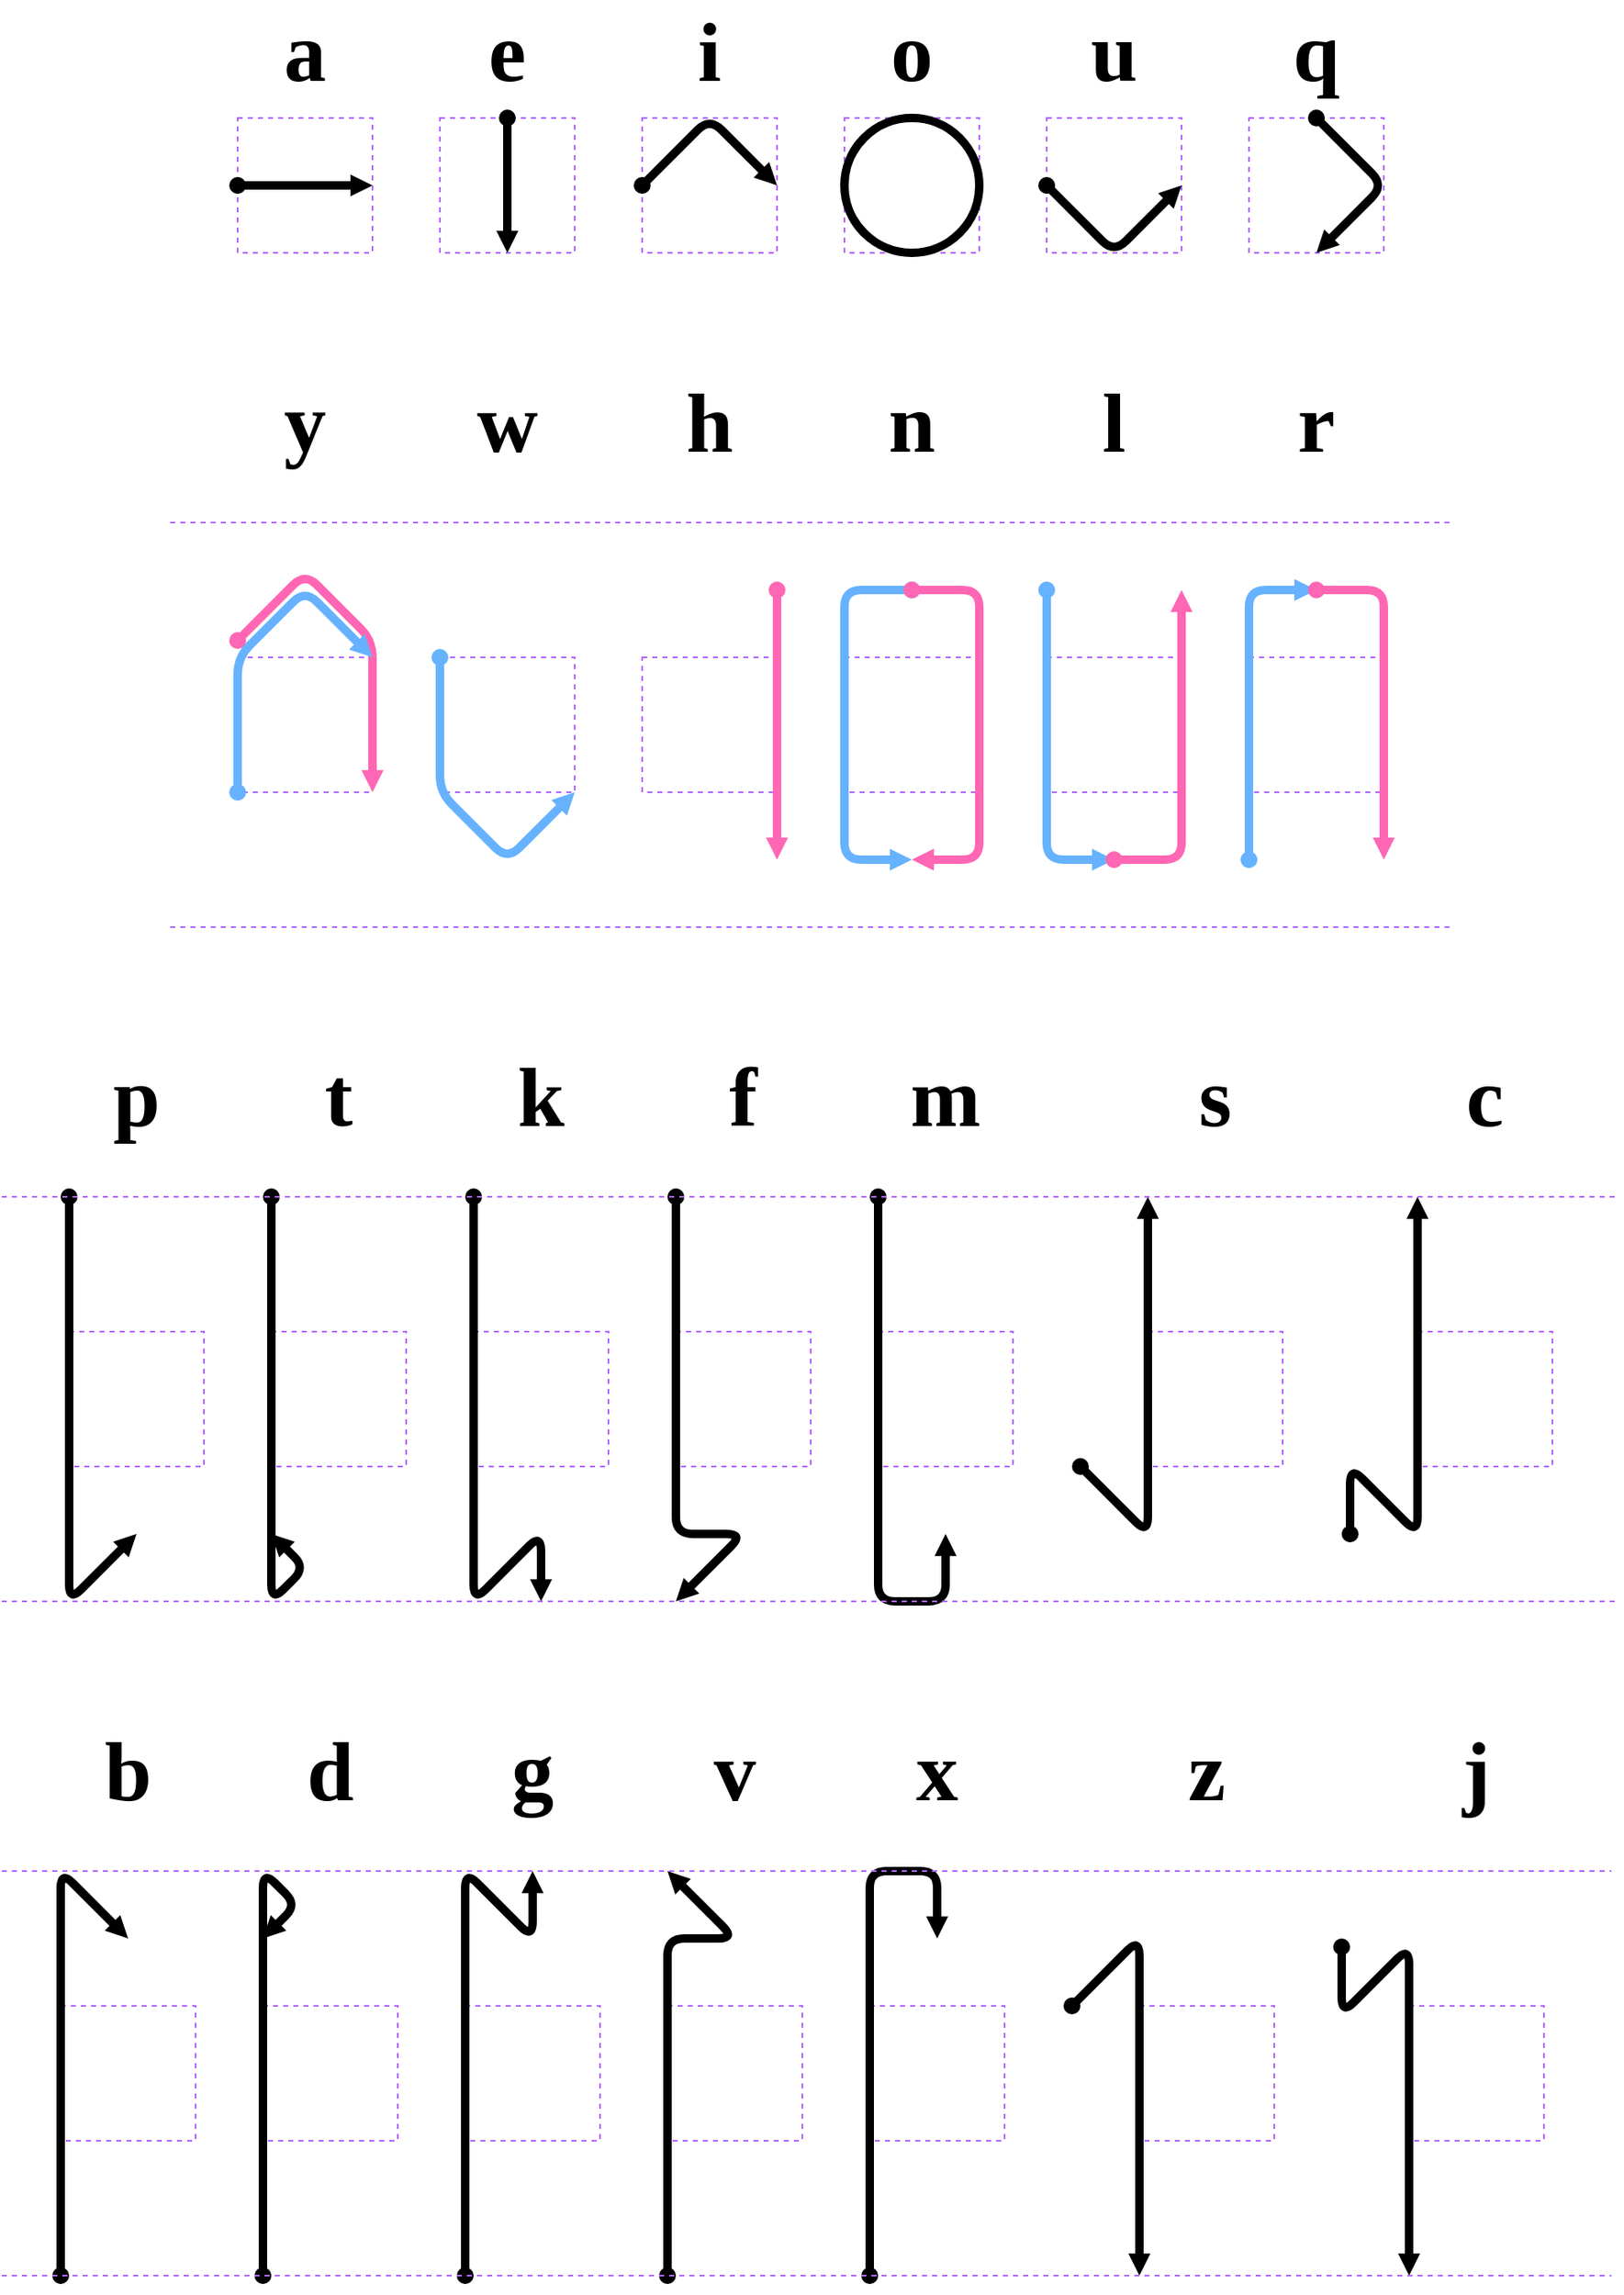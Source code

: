 <mxfile version="13.3.1" type="device"><diagram id="k0XaX9fI7BZwx_MRBERr" name="Page-1"><mxGraphModel dx="2031" dy="1264" grid="1" gridSize="10" guides="1" tooltips="1" connect="1" arrows="0" fold="1" page="0" pageScale="1" pageWidth="850" pageHeight="1100" math="0" shadow="0" extFonts="Rajdhani^https://fonts.googleapis.com/css?family=Rajdhani"><root><mxCell id="0"/><mxCell id="1" parent="0"/><mxCell id="7moQrleMZ8-6Xyr4NgUQ-18" value="" style="rounded=0;whiteSpace=wrap;html=1;fillColor=none;fontFamily=Rajdhani;fontSize=20;dashed=1;strokeColor=#B266FF;" parent="1" vertex="1"><mxGeometry x="400" y="80" width="80" height="80" as="geometry"/></mxCell><mxCell id="7moQrleMZ8-6Xyr4NgUQ-6" value="a" style="text;html=1;strokeColor=none;fillColor=none;align=center;verticalAlign=middle;whiteSpace=wrap;rounded=0;fontFamily=Rajdhani;fontStyle=1;fontSize=50;" parent="1" vertex="1"><mxGeometry x="180" y="20" width="40" height="40" as="geometry"/></mxCell><mxCell id="7moQrleMZ8-6Xyr4NgUQ-19" value="" style="rounded=0;whiteSpace=wrap;html=1;fillColor=none;fontFamily=Rajdhani;fontSize=20;dashed=1;strokeColor=#B266FF;" parent="1" vertex="1"><mxGeometry x="280" y="80" width="80" height="80" as="geometry"/></mxCell><mxCell id="7moQrleMZ8-6Xyr4NgUQ-20" value="" style="rounded=0;whiteSpace=wrap;html=1;fillColor=none;fontFamily=Rajdhani;fontSize=20;dashed=1;strokeColor=#B266FF;" parent="1" vertex="1"><mxGeometry x="160" y="80" width="80" height="80" as="geometry"/></mxCell><mxCell id="7moQrleMZ8-6Xyr4NgUQ-21" value="" style="rounded=0;whiteSpace=wrap;html=1;fillColor=none;fontFamily=Rajdhani;fontSize=20;dashed=1;strokeColor=#B266FF;" parent="1" vertex="1"><mxGeometry x="520" y="80" width="80" height="80" as="geometry"/></mxCell><mxCell id="7moQrleMZ8-6Xyr4NgUQ-22" value="" style="rounded=0;whiteSpace=wrap;html=1;fillColor=none;fontFamily=Rajdhani;fontSize=20;dashed=1;strokeColor=#B266FF;" parent="1" vertex="1"><mxGeometry x="640" y="80" width="80" height="80" as="geometry"/></mxCell><mxCell id="7moQrleMZ8-6Xyr4NgUQ-23" value="" style="rounded=0;whiteSpace=wrap;html=1;fillColor=none;fontFamily=Rajdhani;fontSize=20;dashed=1;strokeColor=#B266FF;" parent="1" vertex="1"><mxGeometry x="760" y="80" width="80" height="80" as="geometry"/></mxCell><mxCell id="7moQrleMZ8-6Xyr4NgUQ-36" value="e" style="text;html=1;strokeColor=none;fillColor=none;align=center;verticalAlign=middle;whiteSpace=wrap;rounded=0;fontFamily=Rajdhani;fontStyle=1;fontSize=50;" parent="1" vertex="1"><mxGeometry x="300" y="20" width="40" height="40" as="geometry"/></mxCell><mxCell id="7moQrleMZ8-6Xyr4NgUQ-37" value="i" style="text;html=1;strokeColor=none;fillColor=none;align=center;verticalAlign=middle;whiteSpace=wrap;rounded=0;fontFamily=Rajdhani;fontStyle=1;fontSize=50;" parent="1" vertex="1"><mxGeometry x="420" y="20" width="40" height="40" as="geometry"/></mxCell><mxCell id="7moQrleMZ8-6Xyr4NgUQ-38" value="o" style="text;html=1;strokeColor=none;fillColor=none;align=center;verticalAlign=middle;whiteSpace=wrap;rounded=0;fontFamily=Rajdhani;fontStyle=1;fontSize=50;" parent="1" vertex="1"><mxGeometry x="540" y="20" width="40" height="40" as="geometry"/></mxCell><mxCell id="7moQrleMZ8-6Xyr4NgUQ-39" value="u" style="text;html=1;strokeColor=none;fillColor=none;align=center;verticalAlign=middle;whiteSpace=wrap;rounded=0;fontFamily=Rajdhani;fontStyle=1;fontSize=50;" parent="1" vertex="1"><mxGeometry x="660" y="20" width="40" height="40" as="geometry"/></mxCell><mxCell id="7moQrleMZ8-6Xyr4NgUQ-40" value="q" style="text;html=1;strokeColor=none;fillColor=none;align=center;verticalAlign=middle;whiteSpace=wrap;rounded=0;fontFamily=Rajdhani;fontStyle=1;fontSize=50;" parent="1" vertex="1"><mxGeometry x="780" y="20" width="40" height="40" as="geometry"/></mxCell><mxCell id="7moQrleMZ8-6Xyr4NgUQ-41" value="" style="ellipse;whiteSpace=wrap;html=1;aspect=fixed;strokeColor=#000000;fillColor=none;fontFamily=Rajdhani;fontSize=50;strokeWidth=5;" parent="1" vertex="1"><mxGeometry x="520" y="80" width="80" height="80" as="geometry"/></mxCell><mxCell id="7moQrleMZ8-6Xyr4NgUQ-66" value="" style="rounded=0;whiteSpace=wrap;html=1;fillColor=none;fontFamily=Rajdhani;fontSize=20;dashed=1;strokeColor=#B266FF;" parent="1" vertex="1"><mxGeometry x="160" y="400" width="80" height="80" as="geometry"/></mxCell><mxCell id="7moQrleMZ8-6Xyr4NgUQ-68" value="y" style="text;html=1;strokeColor=none;fillColor=none;align=center;verticalAlign=middle;whiteSpace=wrap;rounded=0;fontFamily=Rajdhani;fontStyle=1;fontSize=50;" parent="1" vertex="1"><mxGeometry x="180" y="240" width="40" height="40" as="geometry"/></mxCell><mxCell id="7moQrleMZ8-6Xyr4NgUQ-69" value="" style="rounded=0;whiteSpace=wrap;html=1;fillColor=none;fontFamily=Rajdhani;fontSize=20;dashed=1;strokeColor=#B266FF;" parent="1" vertex="1"><mxGeometry x="280" y="400" width="80" height="80" as="geometry"/></mxCell><mxCell id="7moQrleMZ8-6Xyr4NgUQ-71" value="w" style="text;html=1;strokeColor=none;fillColor=none;align=center;verticalAlign=middle;whiteSpace=wrap;rounded=0;fontFamily=Rajdhani;fontStyle=1;fontSize=50;" parent="1" vertex="1"><mxGeometry x="300" y="240" width="40" height="40" as="geometry"/></mxCell><mxCell id="7moQrleMZ8-6Xyr4NgUQ-72" style="edgeStyle=none;rounded=0;orthogonalLoop=1;jettySize=auto;html=1;exitX=0;exitY=0.5;exitDx=0;exitDy=0;startFill=0;endArrow=block;endFill=1;endSize=0;targetPerimeterSpacing=0;strokeWidth=5;fontFamily=Rajdhani;fontSize=50;startSize=5;startArrow=oval;" parent="1" source="7moQrleMZ8-6Xyr4NgUQ-20" edge="1"><mxGeometry relative="1" as="geometry"><mxPoint x="240" y="120" as="targetPoint"/></mxGeometry></mxCell><mxCell id="7moQrleMZ8-6Xyr4NgUQ-73" style="edgeStyle=none;rounded=0;orthogonalLoop=1;jettySize=auto;html=1;exitX=0.5;exitY=0;exitDx=0;exitDy=0;startArrow=oval;startFill=0;startSize=5;endArrow=block;endFill=1;endSize=0;targetPerimeterSpacing=0;strokeWidth=5;fontFamily=Rajdhani;fontSize=50;" parent="1" source="7moQrleMZ8-6Xyr4NgUQ-19" edge="1"><mxGeometry relative="1" as="geometry"><mxPoint x="320" y="160" as="targetPoint"/></mxGeometry></mxCell><mxCell id="7moQrleMZ8-6Xyr4NgUQ-74" style="edgeStyle=none;rounded=1;orthogonalLoop=1;jettySize=auto;html=1;exitX=0;exitY=0.5;exitDx=0;exitDy=0;startArrow=oval;startFill=0;startSize=5;endArrow=block;endFill=1;endSize=0;targetPerimeterSpacing=0;strokeWidth=5;fontFamily=Rajdhani;fontSize=50;" parent="1" source="7moQrleMZ8-6Xyr4NgUQ-18" edge="1"><mxGeometry relative="1" as="geometry"><mxPoint x="480" y="120" as="targetPoint"/><Array as="points"><mxPoint x="440" y="80"/></Array></mxGeometry></mxCell><mxCell id="7moQrleMZ8-6Xyr4NgUQ-75" style="edgeStyle=none;rounded=1;orthogonalLoop=1;jettySize=auto;html=1;exitX=0;exitY=0.5;exitDx=0;exitDy=0;startArrow=oval;startFill=0;startSize=5;endArrow=block;endFill=1;endSize=0;targetPerimeterSpacing=0;strokeWidth=5;fontFamily=Rajdhani;fontSize=50;entryX=1;entryY=0.5;entryDx=0;entryDy=0;" parent="1" source="7moQrleMZ8-6Xyr4NgUQ-22" target="7moQrleMZ8-6Xyr4NgUQ-22" edge="1"><mxGeometry relative="1" as="geometry"><mxPoint x="725" y="115" as="targetPoint"/><Array as="points"><mxPoint x="680" y="160"/></Array></mxGeometry></mxCell><mxCell id="7moQrleMZ8-6Xyr4NgUQ-76" style="edgeStyle=none;rounded=1;orthogonalLoop=1;jettySize=auto;html=1;exitX=0.5;exitY=0;exitDx=0;exitDy=0;startArrow=oval;startFill=0;startSize=5;endArrow=block;endFill=1;endSize=0;targetPerimeterSpacing=0;strokeWidth=5;fontFamily=Rajdhani;fontSize=50;" parent="1" source="7moQrleMZ8-6Xyr4NgUQ-23" edge="1"><mxGeometry relative="1" as="geometry"><mxPoint x="800" y="160" as="targetPoint"/><Array as="points"><mxPoint x="840" y="120"/></Array></mxGeometry></mxCell><mxCell id="7moQrleMZ8-6Xyr4NgUQ-88" style="edgeStyle=none;rounded=1;orthogonalLoop=1;jettySize=auto;html=1;startArrow=oval;startFill=0;startSize=5;endArrow=block;endFill=1;endSize=0;targetPerimeterSpacing=0;strokeWidth=5;fontFamily=Rajdhani;fontSize=50;strokeColor=#66B2FF;entryX=1;entryY=1;entryDx=0;entryDy=0;exitX=0;exitY=0;exitDx=0;exitDy=0;" parent="1" source="7moQrleMZ8-6Xyr4NgUQ-69" target="7moQrleMZ8-6Xyr4NgUQ-69" edge="1"><mxGeometry relative="1" as="geometry"><mxPoint x="280" y="360" as="sourcePoint"/><mxPoint x="325" y="515" as="targetPoint"/><Array as="points"><mxPoint x="280" y="480"/><mxPoint x="320" y="520"/></Array></mxGeometry></mxCell><mxCell id="7moQrleMZ8-6Xyr4NgUQ-91" value="h" style="text;html=1;strokeColor=none;fillColor=none;align=center;verticalAlign=middle;whiteSpace=wrap;rounded=0;fontFamily=Rajdhani;fontStyle=1;fontSize=50;" parent="1" vertex="1"><mxGeometry x="420" y="240" width="40" height="40" as="geometry"/></mxCell><mxCell id="7moQrleMZ8-6Xyr4NgUQ-92" value="" style="rounded=0;whiteSpace=wrap;html=1;fillColor=none;fontFamily=Rajdhani;fontSize=20;dashed=1;strokeColor=#B266FF;" parent="1" vertex="1"><mxGeometry x="400" y="400" width="80" height="80" as="geometry"/></mxCell><mxCell id="7moQrleMZ8-6Xyr4NgUQ-93" style="edgeStyle=none;rounded=0;orthogonalLoop=1;jettySize=auto;html=1;exitX=0.5;exitY=0;exitDx=0;exitDy=0;startArrow=oval;startFill=0;startSize=5;endArrow=block;endFill=1;endSize=0;targetPerimeterSpacing=0;strokeWidth=5;fontFamily=Rajdhani;fontSize=50;strokeColor=#FF66B3;" parent="1" edge="1"><mxGeometry relative="1" as="geometry"><mxPoint x="480" y="360" as="sourcePoint"/><mxPoint x="480" y="520" as="targetPoint"/></mxGeometry></mxCell><mxCell id="7moQrleMZ8-6Xyr4NgUQ-94" value="n" style="text;html=1;strokeColor=none;fillColor=none;align=center;verticalAlign=middle;whiteSpace=wrap;rounded=0;fontFamily=Rajdhani;fontStyle=1;fontSize=50;" parent="1" vertex="1"><mxGeometry x="540" y="240" width="40" height="40" as="geometry"/></mxCell><mxCell id="7moQrleMZ8-6Xyr4NgUQ-95" value="" style="rounded=0;whiteSpace=wrap;html=1;fillColor=none;fontFamily=Rajdhani;fontSize=20;dashed=1;strokeColor=#B266FF;" parent="1" vertex="1"><mxGeometry x="520" y="400" width="80" height="80" as="geometry"/></mxCell><mxCell id="7moQrleMZ8-6Xyr4NgUQ-96" value="l" style="text;html=1;strokeColor=none;fillColor=none;align=center;verticalAlign=middle;whiteSpace=wrap;rounded=0;fontFamily=Rajdhani;fontStyle=1;fontSize=50;" parent="1" vertex="1"><mxGeometry x="660" y="240" width="40" height="40" as="geometry"/></mxCell><mxCell id="7moQrleMZ8-6Xyr4NgUQ-97" value="" style="rounded=0;whiteSpace=wrap;html=1;fillColor=none;fontFamily=Rajdhani;fontSize=20;dashed=1;strokeColor=#B266FF;" parent="1" vertex="1"><mxGeometry x="640" y="400" width="80" height="80" as="geometry"/></mxCell><mxCell id="7moQrleMZ8-6Xyr4NgUQ-98" value="r" style="text;html=1;strokeColor=none;fillColor=none;align=center;verticalAlign=middle;whiteSpace=wrap;rounded=0;fontFamily=Rajdhani;fontStyle=1;fontSize=50;" parent="1" vertex="1"><mxGeometry x="780" y="240" width="40" height="40" as="geometry"/></mxCell><mxCell id="7moQrleMZ8-6Xyr4NgUQ-99" value="" style="rounded=0;whiteSpace=wrap;html=1;fillColor=none;fontFamily=Rajdhani;fontSize=20;dashed=1;strokeColor=#B266FF;" parent="1" vertex="1"><mxGeometry x="760" y="400" width="80" height="80" as="geometry"/></mxCell><mxCell id="7moQrleMZ8-6Xyr4NgUQ-100" style="edgeStyle=none;rounded=1;orthogonalLoop=1;jettySize=auto;html=1;startArrow=oval;startFill=0;startSize=5;endArrow=block;endFill=1;endSize=0;targetPerimeterSpacing=0;strokeWidth=5;fontFamily=Rajdhani;fontSize=50;strokeColor=#66B2FF;" parent="1" edge="1"><mxGeometry relative="1" as="geometry"><mxPoint x="560" y="360" as="sourcePoint"/><mxPoint x="560" y="520" as="targetPoint"/><Array as="points"><mxPoint x="520" y="360"/><mxPoint x="520" y="520"/></Array></mxGeometry></mxCell><mxCell id="7moQrleMZ8-6Xyr4NgUQ-101" style="edgeStyle=none;rounded=1;orthogonalLoop=1;jettySize=auto;html=1;startArrow=oval;startFill=0;startSize=5;endArrow=block;endFill=1;endSize=0;targetPerimeterSpacing=0;strokeWidth=5;fontFamily=Rajdhani;fontSize=50;strokeColor=#FF66B3;" parent="1" edge="1"><mxGeometry relative="1" as="geometry"><mxPoint x="560" y="360" as="sourcePoint"/><mxPoint x="560" y="520" as="targetPoint"/><Array as="points"><mxPoint x="600" y="360"/><mxPoint x="600" y="520"/></Array></mxGeometry></mxCell><mxCell id="7moQrleMZ8-6Xyr4NgUQ-102" style="edgeStyle=none;rounded=1;orthogonalLoop=1;jettySize=auto;html=1;startArrow=oval;startFill=0;startSize=5;endArrow=block;endFill=1;endSize=0;targetPerimeterSpacing=0;strokeWidth=5;fontFamily=Rajdhani;fontSize=50;strokeColor=#66B2FF;" parent="1" edge="1"><mxGeometry relative="1" as="geometry"><mxPoint x="640" y="360" as="sourcePoint"/><mxPoint x="680" y="520" as="targetPoint"/><Array as="points"><mxPoint x="640" y="520"/></Array></mxGeometry></mxCell><mxCell id="7moQrleMZ8-6Xyr4NgUQ-103" style="edgeStyle=none;rounded=1;orthogonalLoop=1;jettySize=auto;html=1;startArrow=oval;startFill=0;startSize=5;endArrow=block;endFill=1;endSize=0;targetPerimeterSpacing=0;strokeWidth=5;fontFamily=Rajdhani;fontSize=50;strokeColor=#FF66B3;" parent="1" edge="1"><mxGeometry relative="1" as="geometry"><mxPoint x="680" y="520" as="sourcePoint"/><mxPoint x="720" y="360" as="targetPoint"/><Array as="points"><mxPoint x="720" y="520"/></Array></mxGeometry></mxCell><mxCell id="7moQrleMZ8-6Xyr4NgUQ-104" style="edgeStyle=none;rounded=1;orthogonalLoop=1;jettySize=auto;html=1;startArrow=oval;startFill=0;startSize=5;endArrow=block;endFill=1;endSize=0;targetPerimeterSpacing=0;strokeWidth=5;fontFamily=Rajdhani;fontSize=50;strokeColor=#66B2FF;" parent="1" edge="1"><mxGeometry relative="1" as="geometry"><mxPoint x="760" y="520" as="sourcePoint"/><mxPoint x="800" y="360" as="targetPoint"/><Array as="points"><mxPoint x="760" y="360"/></Array></mxGeometry></mxCell><mxCell id="7moQrleMZ8-6Xyr4NgUQ-105" style="edgeStyle=none;rounded=1;orthogonalLoop=1;jettySize=auto;html=1;startArrow=oval;startFill=0;startSize=5;endArrow=block;endFill=1;endSize=0;targetPerimeterSpacing=0;strokeWidth=5;fontFamily=Rajdhani;fontSize=50;strokeColor=#FF66B3;" parent="1" edge="1"><mxGeometry relative="1" as="geometry"><mxPoint x="800" y="360" as="sourcePoint"/><mxPoint x="840" y="520" as="targetPoint"/><Array as="points"><mxPoint x="840" y="360"/></Array></mxGeometry></mxCell><mxCell id="7moQrleMZ8-6Xyr4NgUQ-106" value="" style="rounded=0;whiteSpace=wrap;html=1;fillColor=none;fontFamily=Rajdhani;fontSize=20;dashed=1;strokeColor=#B266FF;" parent="1" vertex="1"><mxGeometry x="60" y="800" width="80" height="80" as="geometry"/></mxCell><mxCell id="7moQrleMZ8-6Xyr4NgUQ-107" value="" style="rounded=0;whiteSpace=wrap;html=1;fillColor=none;fontFamily=Rajdhani;fontSize=20;dashed=1;strokeColor=#B266FF;" parent="1" vertex="1"><mxGeometry x="180" y="800" width="80" height="80" as="geometry"/></mxCell><mxCell id="7moQrleMZ8-6Xyr4NgUQ-108" value="" style="rounded=0;whiteSpace=wrap;html=1;fillColor=none;fontFamily=Rajdhani;fontSize=20;dashed=1;strokeColor=#B266FF;" parent="1" vertex="1"><mxGeometry x="300" y="800" width="80" height="80" as="geometry"/></mxCell><mxCell id="7moQrleMZ8-6Xyr4NgUQ-109" value="" style="rounded=0;whiteSpace=wrap;html=1;fillColor=none;fontFamily=Rajdhani;fontSize=20;dashed=1;strokeColor=#B266FF;" parent="1" vertex="1"><mxGeometry x="420" y="800" width="80" height="80" as="geometry"/></mxCell><mxCell id="7moQrleMZ8-6Xyr4NgUQ-110" value="" style="rounded=0;whiteSpace=wrap;html=1;fillColor=none;fontFamily=Rajdhani;fontSize=20;dashed=1;strokeColor=#B266FF;" parent="1" vertex="1"><mxGeometry x="540" y="800" width="80" height="80" as="geometry"/></mxCell><mxCell id="7moQrleMZ8-6Xyr4NgUQ-111" value="" style="rounded=0;whiteSpace=wrap;html=1;fillColor=none;fontFamily=Rajdhani;fontSize=20;dashed=1;strokeColor=#B266FF;" parent="1" vertex="1"><mxGeometry x="700" y="800" width="80" height="80" as="geometry"/></mxCell><mxCell id="7moQrleMZ8-6Xyr4NgUQ-112" value="s" style="text;html=1;strokeColor=none;fillColor=none;align=center;verticalAlign=middle;whiteSpace=wrap;rounded=0;fontFamily=Rajdhani;fontStyle=1;fontSize=50;" parent="1" vertex="1"><mxGeometry x="720" y="640" width="40" height="40" as="geometry"/></mxCell><mxCell id="7moQrleMZ8-6Xyr4NgUQ-113" value="m" style="text;html=1;strokeColor=none;fillColor=none;align=center;verticalAlign=middle;whiteSpace=wrap;rounded=0;fontFamily=Rajdhani;fontStyle=1;fontSize=50;" parent="1" vertex="1"><mxGeometry x="560" y="640" width="40" height="40" as="geometry"/></mxCell><mxCell id="7moQrleMZ8-6Xyr4NgUQ-114" value="f" style="text;html=1;strokeColor=none;fillColor=none;align=center;verticalAlign=middle;whiteSpace=wrap;rounded=0;fontFamily=Rajdhani;fontStyle=1;fontSize=50;" parent="1" vertex="1"><mxGeometry x="440" y="640" width="40" height="40" as="geometry"/></mxCell><mxCell id="7moQrleMZ8-6Xyr4NgUQ-115" value="k" style="text;html=1;strokeColor=none;fillColor=none;align=center;verticalAlign=middle;whiteSpace=wrap;rounded=0;fontFamily=Rajdhani;fontStyle=1;fontSize=50;" parent="1" vertex="1"><mxGeometry x="320" y="640" width="40" height="40" as="geometry"/></mxCell><mxCell id="7moQrleMZ8-6Xyr4NgUQ-116" value="t" style="text;html=1;strokeColor=none;fillColor=none;align=center;verticalAlign=middle;whiteSpace=wrap;rounded=0;fontFamily=Rajdhani;fontStyle=1;fontSize=50;" parent="1" vertex="1"><mxGeometry x="200" y="640" width="40" height="40" as="geometry"/></mxCell><mxCell id="7moQrleMZ8-6Xyr4NgUQ-117" value="p" style="text;html=1;strokeColor=none;fillColor=none;align=center;verticalAlign=middle;whiteSpace=wrap;rounded=0;fontFamily=Rajdhani;fontStyle=1;fontSize=50;" parent="1" vertex="1"><mxGeometry x="80" y="640" width="40" height="40" as="geometry"/></mxCell><mxCell id="7moQrleMZ8-6Xyr4NgUQ-118" value="" style="rounded=0;whiteSpace=wrap;html=1;fillColor=none;fontFamily=Rajdhani;fontSize=20;dashed=1;strokeColor=#B266FF;" parent="1" vertex="1"><mxGeometry x="860" y="800" width="80" height="80" as="geometry"/></mxCell><mxCell id="7moQrleMZ8-6Xyr4NgUQ-119" value="c" style="text;html=1;strokeColor=none;fillColor=none;align=center;verticalAlign=middle;whiteSpace=wrap;rounded=0;fontFamily=Rajdhani;fontStyle=1;fontSize=50;" parent="1" vertex="1"><mxGeometry x="880" y="640" width="40" height="40" as="geometry"/></mxCell><mxCell id="7moQrleMZ8-6Xyr4NgUQ-120" style="edgeStyle=none;rounded=1;orthogonalLoop=1;jettySize=auto;html=1;startArrow=oval;startFill=0;startSize=5;endArrow=block;endFill=1;endSize=0;targetPerimeterSpacing=0;strokeWidth=5;fontFamily=Rajdhani;fontSize=50;strokeColor=#000000;" parent="1" edge="1"><mxGeometry relative="1" as="geometry"><mxPoint x="60" y="720" as="sourcePoint"/><mxPoint x="100" y="920" as="targetPoint"/><Array as="points"><mxPoint x="60" y="960"/></Array></mxGeometry></mxCell><mxCell id="7moQrleMZ8-6Xyr4NgUQ-121" style="edgeStyle=none;rounded=1;orthogonalLoop=1;jettySize=auto;html=1;startArrow=oval;startFill=0;startSize=5;endArrow=block;endFill=1;endSize=0;targetPerimeterSpacing=0;strokeWidth=5;fontFamily=Rajdhani;fontSize=50;strokeColor=#000000;" parent="1" edge="1"><mxGeometry relative="1" as="geometry"><mxPoint x="180" y="720" as="sourcePoint"/><mxPoint x="180" y="920" as="targetPoint"/><Array as="points"><mxPoint x="180" y="960"/><mxPoint x="200" y="940"/></Array></mxGeometry></mxCell><mxCell id="7moQrleMZ8-6Xyr4NgUQ-122" style="edgeStyle=none;rounded=1;orthogonalLoop=1;jettySize=auto;html=1;startArrow=oval;startFill=0;startSize=5;endArrow=block;endFill=1;endSize=0;targetPerimeterSpacing=0;strokeWidth=5;fontFamily=Rajdhani;fontSize=50;strokeColor=#000000;" parent="1" edge="1"><mxGeometry relative="1" as="geometry"><mxPoint x="300" y="720" as="sourcePoint"/><mxPoint x="340" y="960" as="targetPoint"/><Array as="points"><mxPoint x="300" y="960"/><mxPoint x="340" y="920"/></Array></mxGeometry></mxCell><mxCell id="7moQrleMZ8-6Xyr4NgUQ-85" style="edgeStyle=none;rounded=1;orthogonalLoop=1;jettySize=auto;html=1;startArrow=oval;startFill=0;startSize=5;endArrow=block;endFill=1;endSize=0;targetPerimeterSpacing=0;strokeWidth=5;fontFamily=Rajdhani;fontSize=50;strokeColor=#FF66B3;" parent="1" edge="1"><mxGeometry relative="1" as="geometry"><mxPoint x="160" y="390" as="sourcePoint"/><mxPoint x="240" y="480" as="targetPoint"/><Array as="points"><mxPoint x="200" y="350"/><mxPoint x="240" y="390"/></Array></mxGeometry></mxCell><mxCell id="7moQrleMZ8-6Xyr4NgUQ-123" style="edgeStyle=none;rounded=1;orthogonalLoop=1;jettySize=auto;html=1;startArrow=oval;startFill=0;startSize=5;endArrow=block;endFill=1;endSize=0;targetPerimeterSpacing=0;strokeWidth=5;fontFamily=Rajdhani;fontSize=50;strokeColor=#000000;" parent="1" edge="1"><mxGeometry relative="1" as="geometry"><mxPoint x="420" y="720" as="sourcePoint"/><mxPoint x="420" y="960" as="targetPoint"/><Array as="points"><mxPoint x="420" y="920"/><mxPoint x="460" y="920"/></Array></mxGeometry></mxCell><mxCell id="7moQrleMZ8-6Xyr4NgUQ-124" style="edgeStyle=none;rounded=1;orthogonalLoop=1;jettySize=auto;html=1;startArrow=oval;startFill=0;startSize=5;endArrow=block;endFill=1;endSize=0;targetPerimeterSpacing=0;strokeWidth=5;fontFamily=Rajdhani;fontSize=50;strokeColor=#000000;" parent="1" edge="1"><mxGeometry relative="1" as="geometry"><mxPoint x="540" y="720" as="sourcePoint"/><mxPoint x="580" y="920" as="targetPoint"/><Array as="points"><mxPoint x="540" y="960"/><mxPoint x="580" y="960"/></Array></mxGeometry></mxCell><mxCell id="7moQrleMZ8-6Xyr4NgUQ-87" style="edgeStyle=none;rounded=1;orthogonalLoop=1;jettySize=auto;html=1;startArrow=oval;startFill=0;startSize=5;endArrow=block;endFill=1;endSize=0;targetPerimeterSpacing=0;strokeWidth=5;fontFamily=Rajdhani;fontSize=50;strokeColor=#66B2FF;" parent="1" edge="1"><mxGeometry relative="1" as="geometry"><mxPoint x="160" y="480" as="sourcePoint"/><mxPoint x="240" y="400" as="targetPoint"/><Array as="points"><mxPoint x="160" y="400"/><mxPoint x="200" y="360"/></Array></mxGeometry></mxCell><mxCell id="7moQrleMZ8-6Xyr4NgUQ-125" style="edgeStyle=none;rounded=1;orthogonalLoop=1;jettySize=auto;html=1;startArrow=oval;startFill=0;startSize=5;endArrow=block;endFill=1;endSize=0;targetPerimeterSpacing=0;strokeWidth=5;fontFamily=Rajdhani;fontSize=50;strokeColor=#000000;" parent="1" edge="1"><mxGeometry relative="1" as="geometry"><mxPoint x="660" y="880" as="sourcePoint"/><mxPoint x="700" y="720" as="targetPoint"/><Array as="points"><mxPoint x="700" y="920"/></Array></mxGeometry></mxCell><mxCell id="7moQrleMZ8-6Xyr4NgUQ-126" style="edgeStyle=none;rounded=1;orthogonalLoop=1;jettySize=auto;html=1;startArrow=oval;startFill=0;startSize=5;endArrow=block;endFill=1;endSize=0;targetPerimeterSpacing=0;strokeWidth=5;fontFamily=Rajdhani;fontSize=50;strokeColor=#000000;" parent="1" edge="1"><mxGeometry relative="1" as="geometry"><mxPoint x="820" y="920" as="sourcePoint"/><mxPoint x="860" y="720" as="targetPoint"/><Array as="points"><mxPoint x="820" y="880"/><mxPoint x="860" y="920"/></Array></mxGeometry></mxCell><mxCell id="7moQrleMZ8-6Xyr4NgUQ-127" value="" style="rounded=0;whiteSpace=wrap;html=1;fillColor=none;fontFamily=Rajdhani;fontSize=20;dashed=1;strokeColor=#B266FF;" parent="1" vertex="1"><mxGeometry x="55" y="1200" width="80" height="80" as="geometry"/></mxCell><mxCell id="7moQrleMZ8-6Xyr4NgUQ-128" value="" style="rounded=0;whiteSpace=wrap;html=1;fillColor=none;fontFamily=Rajdhani;fontSize=20;dashed=1;strokeColor=#B266FF;" parent="1" vertex="1"><mxGeometry x="175" y="1200" width="80" height="80" as="geometry"/></mxCell><mxCell id="7moQrleMZ8-6Xyr4NgUQ-129" value="" style="rounded=0;whiteSpace=wrap;html=1;fillColor=none;fontFamily=Rajdhani;fontSize=20;dashed=1;strokeColor=#B266FF;" parent="1" vertex="1"><mxGeometry x="295" y="1200" width="80" height="80" as="geometry"/></mxCell><mxCell id="7moQrleMZ8-6Xyr4NgUQ-130" value="" style="rounded=0;whiteSpace=wrap;html=1;fillColor=none;fontFamily=Rajdhani;fontSize=20;dashed=1;strokeColor=#B266FF;" parent="1" vertex="1"><mxGeometry x="415" y="1200" width="80" height="80" as="geometry"/></mxCell><mxCell id="7moQrleMZ8-6Xyr4NgUQ-131" value="" style="rounded=0;whiteSpace=wrap;html=1;fillColor=none;fontFamily=Rajdhani;fontSize=20;dashed=1;strokeColor=#B266FF;" parent="1" vertex="1"><mxGeometry x="535" y="1200" width="80" height="80" as="geometry"/></mxCell><mxCell id="7moQrleMZ8-6Xyr4NgUQ-132" value="" style="rounded=0;whiteSpace=wrap;html=1;fillColor=none;fontFamily=Rajdhani;fontSize=20;dashed=1;strokeColor=#B266FF;" parent="1" vertex="1"><mxGeometry x="695" y="1200" width="80" height="80" as="geometry"/></mxCell><mxCell id="7moQrleMZ8-6Xyr4NgUQ-133" value="z" style="text;html=1;strokeColor=none;fillColor=none;align=center;verticalAlign=middle;whiteSpace=wrap;rounded=0;fontFamily=Rajdhani;fontStyle=1;fontSize=50;" parent="1" vertex="1"><mxGeometry x="715" y="1040" width="40" height="40" as="geometry"/></mxCell><mxCell id="7moQrleMZ8-6Xyr4NgUQ-134" value="x" style="text;html=1;strokeColor=none;fillColor=none;align=center;verticalAlign=middle;whiteSpace=wrap;rounded=0;fontFamily=Rajdhani;fontStyle=1;fontSize=50;" parent="1" vertex="1"><mxGeometry x="555" y="1040" width="40" height="40" as="geometry"/></mxCell><mxCell id="7moQrleMZ8-6Xyr4NgUQ-135" value="v" style="text;html=1;strokeColor=none;fillColor=none;align=center;verticalAlign=middle;whiteSpace=wrap;rounded=0;fontFamily=Rajdhani;fontStyle=1;fontSize=50;" parent="1" vertex="1"><mxGeometry x="435" y="1040" width="40" height="40" as="geometry"/></mxCell><mxCell id="7moQrleMZ8-6Xyr4NgUQ-136" value="g" style="text;html=1;strokeColor=none;fillColor=none;align=center;verticalAlign=middle;whiteSpace=wrap;rounded=0;fontFamily=Rajdhani;fontStyle=1;fontSize=50;" parent="1" vertex="1"><mxGeometry x="315" y="1040" width="40" height="40" as="geometry"/></mxCell><mxCell id="7moQrleMZ8-6Xyr4NgUQ-137" value="d" style="text;html=1;strokeColor=none;fillColor=none;align=center;verticalAlign=middle;whiteSpace=wrap;rounded=0;fontFamily=Rajdhani;fontStyle=1;fontSize=50;" parent="1" vertex="1"><mxGeometry x="195" y="1040" width="40" height="40" as="geometry"/></mxCell><mxCell id="7moQrleMZ8-6Xyr4NgUQ-138" value="b" style="text;html=1;strokeColor=none;fillColor=none;align=center;verticalAlign=middle;whiteSpace=wrap;rounded=0;fontFamily=Rajdhani;fontStyle=1;fontSize=50;" parent="1" vertex="1"><mxGeometry x="75" y="1040" width="40" height="40" as="geometry"/></mxCell><mxCell id="7moQrleMZ8-6Xyr4NgUQ-139" value="" style="rounded=0;whiteSpace=wrap;html=1;fillColor=none;fontFamily=Rajdhani;fontSize=20;dashed=1;strokeColor=#B266FF;" parent="1" vertex="1"><mxGeometry x="855" y="1200" width="80" height="80" as="geometry"/></mxCell><mxCell id="7moQrleMZ8-6Xyr4NgUQ-140" value="j" style="text;html=1;strokeColor=none;fillColor=none;align=center;verticalAlign=middle;whiteSpace=wrap;rounded=0;fontFamily=Rajdhani;fontStyle=1;fontSize=50;" parent="1" vertex="1"><mxGeometry x="875" y="1040" width="40" height="40" as="geometry"/></mxCell><mxCell id="7moQrleMZ8-6Xyr4NgUQ-141" style="edgeStyle=none;rounded=1;orthogonalLoop=1;jettySize=auto;html=1;startArrow=oval;startFill=0;startSize=5;endArrow=block;endFill=1;endSize=0;targetPerimeterSpacing=0;strokeWidth=5;fontFamily=Rajdhani;fontSize=50;strokeColor=#000000;" parent="1" edge="1"><mxGeometry relative="1" as="geometry"><mxPoint x="55" y="1360" as="sourcePoint"/><mxPoint x="95" y="1160" as="targetPoint"/><Array as="points"><mxPoint x="55" y="1120"/></Array></mxGeometry></mxCell><mxCell id="7moQrleMZ8-6Xyr4NgUQ-146" style="edgeStyle=none;rounded=1;orthogonalLoop=1;jettySize=auto;html=1;startArrow=oval;startFill=0;startSize=5;endArrow=block;endFill=1;endSize=0;targetPerimeterSpacing=0;strokeWidth=5;fontFamily=Rajdhani;fontSize=50;strokeColor=#000000;" parent="1" edge="1"><mxGeometry relative="1" as="geometry"><mxPoint x="655" y="1200" as="sourcePoint"/><mxPoint x="695" y="1360" as="targetPoint"/><Array as="points"><mxPoint x="695" y="1160"/></Array></mxGeometry></mxCell><mxCell id="7moQrleMZ8-6Xyr4NgUQ-148" style="edgeStyle=none;rounded=1;orthogonalLoop=1;jettySize=auto;html=1;startArrow=oval;startFill=0;startSize=5;endArrow=block;endFill=1;endSize=0;targetPerimeterSpacing=0;strokeWidth=5;fontFamily=Rajdhani;fontSize=50;strokeColor=#000000;" parent="1" edge="1"><mxGeometry relative="1" as="geometry"><mxPoint x="175" y="1360" as="sourcePoint"/><mxPoint x="175" y="1160" as="targetPoint"/><Array as="points"><mxPoint x="175" y="1120"/><mxPoint x="195" y="1140"/></Array></mxGeometry></mxCell><mxCell id="7moQrleMZ8-6Xyr4NgUQ-149" style="edgeStyle=none;rounded=1;orthogonalLoop=1;jettySize=auto;html=1;startArrow=oval;startFill=0;startSize=5;endArrow=block;endFill=1;endSize=0;targetPerimeterSpacing=0;strokeWidth=5;fontFamily=Rajdhani;fontSize=50;strokeColor=#000000;" parent="1" edge="1"><mxGeometry relative="1" as="geometry"><mxPoint x="295" y="1360" as="sourcePoint"/><mxPoint x="335" y="1120" as="targetPoint"/><Array as="points"><mxPoint x="295" y="1120"/><mxPoint x="335" y="1160"/></Array></mxGeometry></mxCell><mxCell id="7moQrleMZ8-6Xyr4NgUQ-150" style="edgeStyle=none;rounded=1;orthogonalLoop=1;jettySize=auto;html=1;startArrow=oval;startFill=0;startSize=5;endArrow=block;endFill=1;endSize=0;targetPerimeterSpacing=0;strokeWidth=5;fontFamily=Rajdhani;fontSize=50;strokeColor=#000000;" parent="1" edge="1"><mxGeometry relative="1" as="geometry"><mxPoint x="415" y="1360" as="sourcePoint"/><mxPoint x="415" y="1120" as="targetPoint"/><Array as="points"><mxPoint x="415" y="1160"/><mxPoint x="455" y="1160"/></Array></mxGeometry></mxCell><mxCell id="7moQrleMZ8-6Xyr4NgUQ-151" style="edgeStyle=none;rounded=1;orthogonalLoop=1;jettySize=auto;html=1;startArrow=oval;startFill=0;startSize=5;endArrow=block;endFill=1;endSize=0;targetPerimeterSpacing=0;strokeWidth=5;fontFamily=Rajdhani;fontSize=50;strokeColor=#000000;" parent="1" edge="1"><mxGeometry relative="1" as="geometry"><mxPoint x="535" y="1360" as="sourcePoint"/><mxPoint x="575" y="1160" as="targetPoint"/><Array as="points"><mxPoint x="535" y="1120"/><mxPoint x="575" y="1120"/></Array></mxGeometry></mxCell><mxCell id="7moQrleMZ8-6Xyr4NgUQ-152" style="edgeStyle=none;rounded=1;orthogonalLoop=1;jettySize=auto;html=1;startArrow=oval;startFill=0;startSize=5;endArrow=block;endFill=1;endSize=0;targetPerimeterSpacing=0;strokeWidth=5;fontFamily=Rajdhani;fontSize=50;strokeColor=#000000;" parent="1" edge="1"><mxGeometry relative="1" as="geometry"><mxPoint x="815" y="1165" as="sourcePoint"/><mxPoint x="855" y="1360" as="targetPoint"/><Array as="points"><mxPoint x="815" y="1205"/><mxPoint x="855" y="1165"/></Array></mxGeometry></mxCell><mxCell id="7moQrleMZ8-6Xyr4NgUQ-175" value="" style="endArrow=none;dashed=1;html=1;strokeColor=#B266FF;strokeWidth=1;fontFamily=Rajdhani;fontSize=50;" parent="1" edge="1"><mxGeometry width="50" height="50" relative="1" as="geometry"><mxPoint x="20" y="720" as="sourcePoint"/><mxPoint x="980" y="720" as="targetPoint"/></mxGeometry></mxCell><mxCell id="7moQrleMZ8-6Xyr4NgUQ-176" value="" style="endArrow=none;dashed=1;html=1;strokeColor=#B266FF;strokeWidth=1;fontFamily=Rajdhani;fontSize=50;" parent="1" edge="1"><mxGeometry width="50" height="50" relative="1" as="geometry"><mxPoint x="20" y="960" as="sourcePoint"/><mxPoint x="980" y="960" as="targetPoint"/></mxGeometry></mxCell><mxCell id="7moQrleMZ8-6Xyr4NgUQ-177" value="" style="endArrow=none;dashed=1;html=1;strokeColor=#B266FF;strokeWidth=1;fontFamily=Rajdhani;fontSize=50;" parent="1" edge="1"><mxGeometry width="50" height="50" relative="1" as="geometry"><mxPoint x="20" y="1120" as="sourcePoint"/><mxPoint x="975" y="1120" as="targetPoint"/></mxGeometry></mxCell><mxCell id="7moQrleMZ8-6Xyr4NgUQ-178" value="" style="endArrow=none;dashed=1;html=1;strokeColor=#B266FF;strokeWidth=1;fontFamily=Rajdhani;fontSize=50;" parent="1" edge="1"><mxGeometry width="50" height="50" relative="1" as="geometry"><mxPoint x="20" y="1360" as="sourcePoint"/><mxPoint x="975" y="1360" as="targetPoint"/></mxGeometry></mxCell><mxCell id="7moQrleMZ8-6Xyr4NgUQ-179" value="" style="endArrow=none;dashed=1;html=1;strokeColor=#B266FF;strokeWidth=1;fontFamily=Rajdhani;fontSize=50;" parent="1" edge="1"><mxGeometry width="50" height="50" relative="1" as="geometry"><mxPoint x="120" y="320" as="sourcePoint"/><mxPoint x="880" y="320" as="targetPoint"/></mxGeometry></mxCell><mxCell id="7moQrleMZ8-6Xyr4NgUQ-180" value="" style="endArrow=none;dashed=1;html=1;strokeColor=#B266FF;strokeWidth=1;fontFamily=Rajdhani;fontSize=50;" parent="1" edge="1"><mxGeometry width="50" height="50" relative="1" as="geometry"><mxPoint x="120" y="560" as="sourcePoint"/><mxPoint x="880" y="560" as="targetPoint"/></mxGeometry></mxCell></root></mxGraphModel></diagram></mxfile>